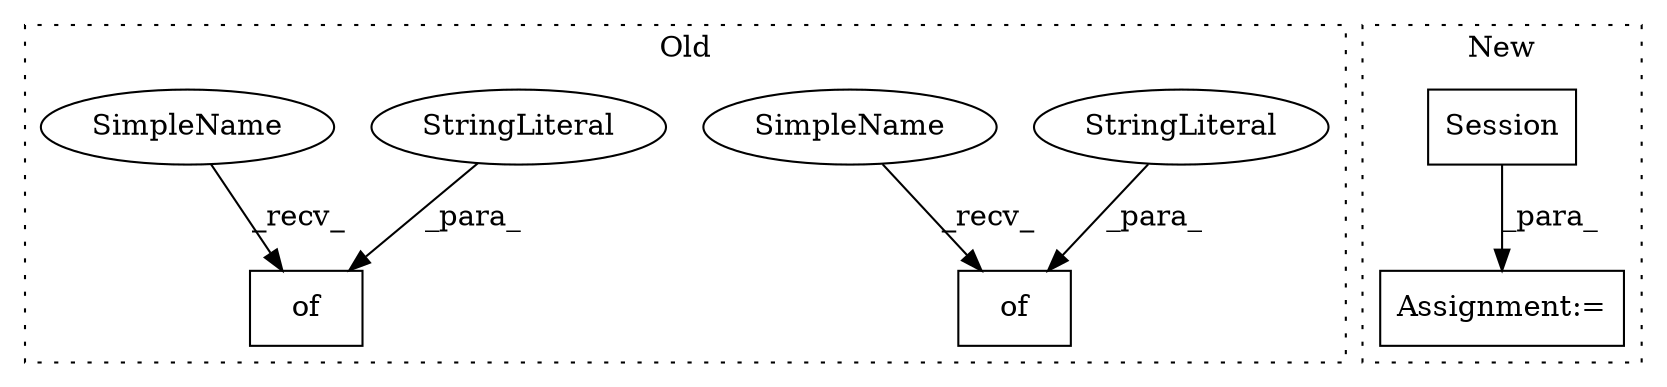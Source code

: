digraph G {
subgraph cluster0 {
1 [label="of" a="32" s="3116,3167" l="3,1" shape="box"];
3 [label="StringLiteral" a="45" s="3128" l="39" shape="ellipse"];
5 [label="of" a="32" s="2976,3061" l="3,1" shape="box"];
6 [label="StringLiteral" a="45" s="2988" l="19" shape="ellipse"];
7 [label="SimpleName" a="42" s="2972" l="3" shape="ellipse"];
8 [label="SimpleName" a="42" s="3112" l="3" shape="ellipse"];
label = "Old";
style="dotted";
}
subgraph cluster1 {
2 [label="Session" a="32" s="3190" l="9" shape="box"];
4 [label="Assignment:=" a="7" s="3120" l="1" shape="box"];
label = "New";
style="dotted";
}
2 -> 4 [label="_para_"];
3 -> 1 [label="_para_"];
6 -> 5 [label="_para_"];
7 -> 5 [label="_recv_"];
8 -> 1 [label="_recv_"];
}